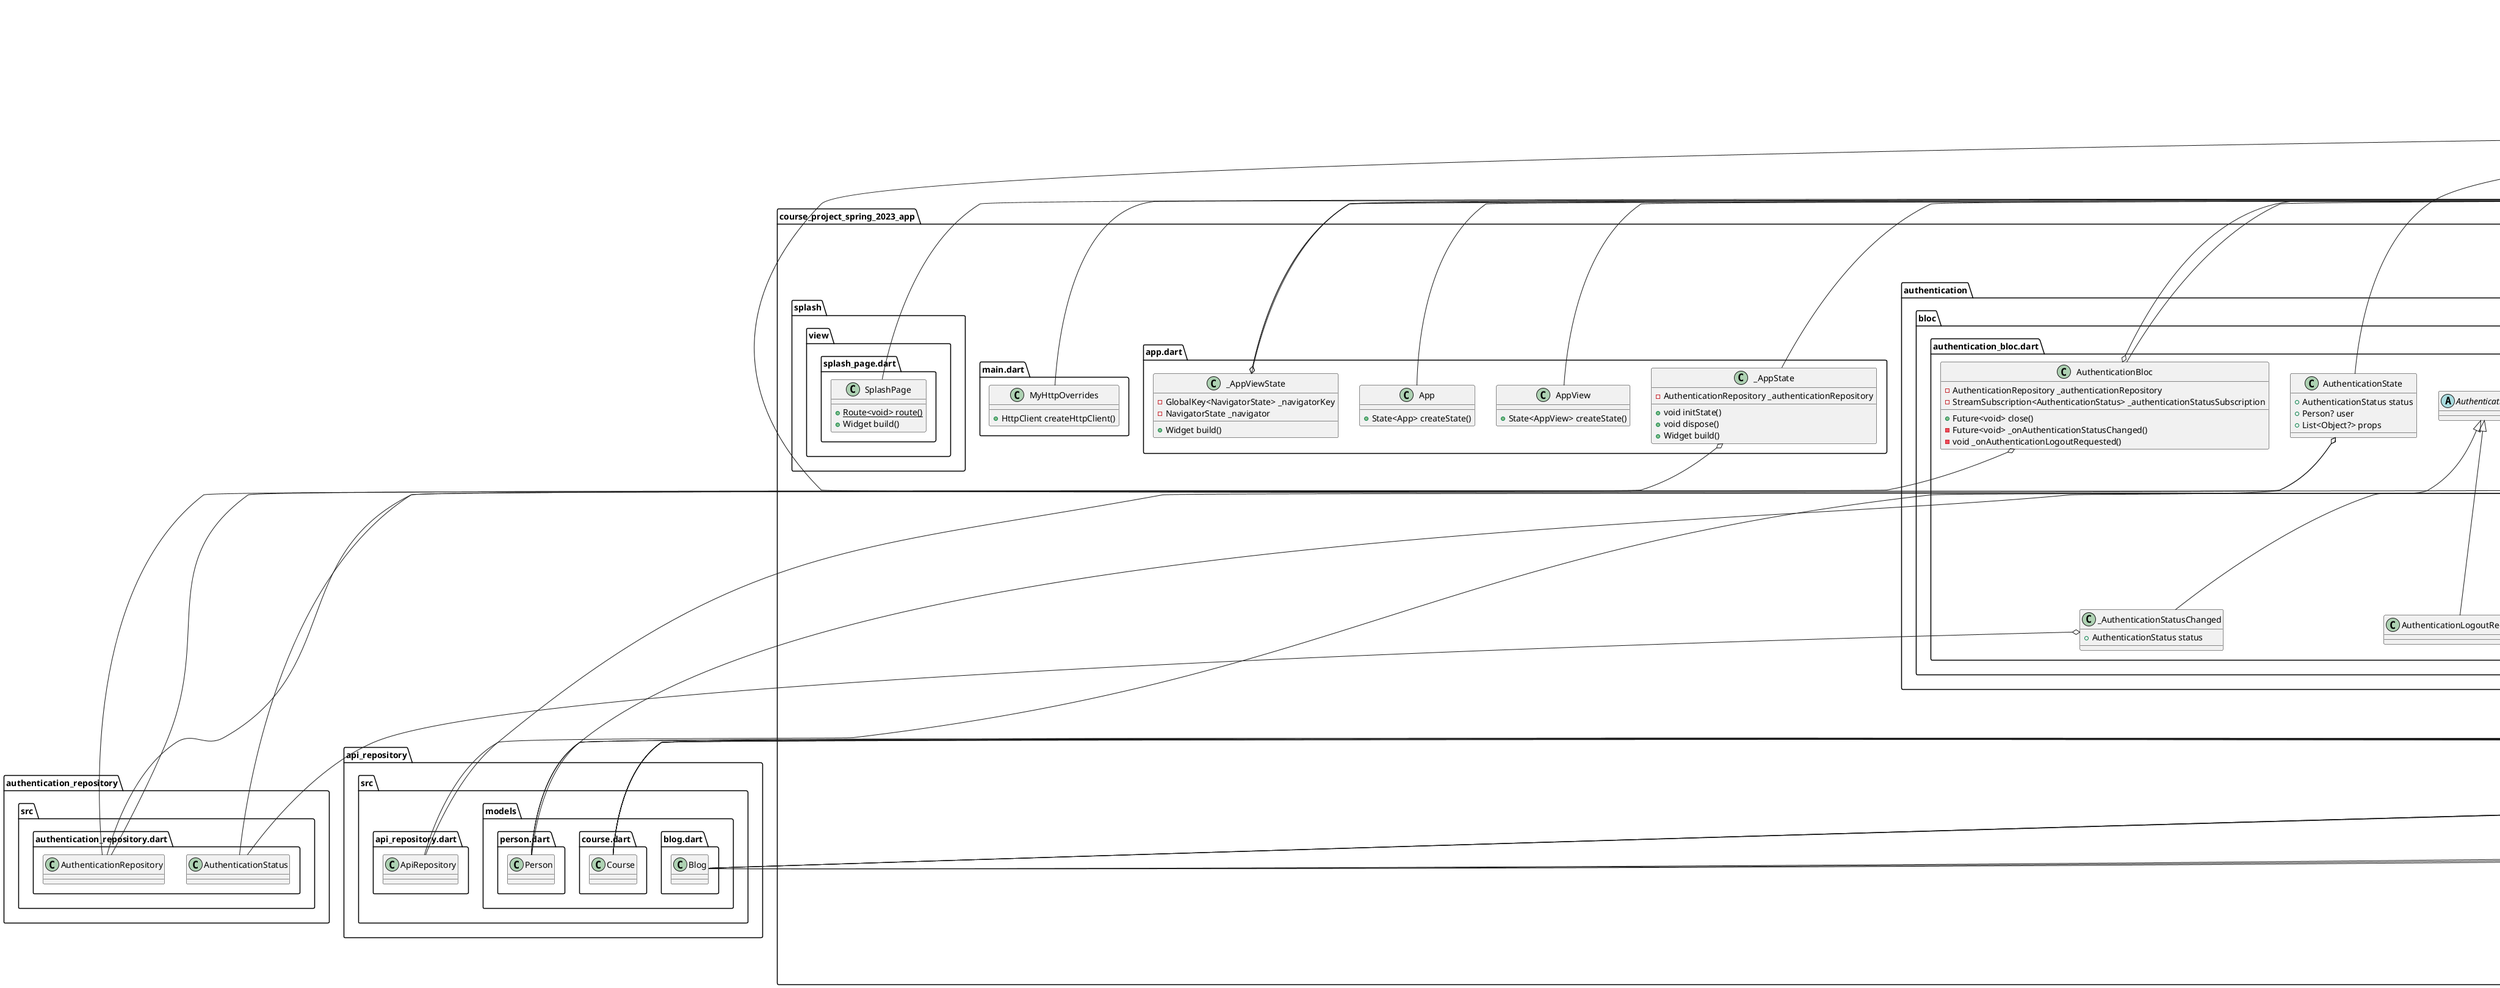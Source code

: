 @startuml flutterApp
set namespaceSeparator ::

class "course_project_spring_2023_app::app.dart::App" {
  +State<App> createState()
}

"flutter::src::widgets::framework.dart::StatefulWidget" <|-- "course_project_spring_2023_app::app.dart::App"

class "course_project_spring_2023_app::app.dart::_AppState" {
  -AuthenticationRepository _authenticationRepository
  +void initState()
  +void dispose()
  +Widget build()
}

"course_project_spring_2023_app::app.dart::_AppState" o-- "authentication_repository::src::authentication_repository.dart::AuthenticationRepository"
"flutter::src::widgets::framework.dart::State" <|-- "course_project_spring_2023_app::app.dart::_AppState"

class "course_project_spring_2023_app::app.dart::AppView" {
  +State<AppView> createState()
}

"flutter::src::widgets::framework.dart::StatefulWidget" <|-- "course_project_spring_2023_app::app.dart::AppView"

class "course_project_spring_2023_app::app.dart::_AppViewState" {
  -GlobalKey<NavigatorState> _navigatorKey
  -NavigatorState _navigator
  +Widget build()
}

"course_project_spring_2023_app::app.dart::_AppViewState" o-- "flutter::src::widgets::framework.dart::GlobalKey<NavigatorState>"
"course_project_spring_2023_app::app.dart::_AppViewState" o-- "flutter::src::widgets::navigator.dart::NavigatorState"
"flutter::src::widgets::framework.dart::State" <|-- "course_project_spring_2023_app::app.dart::_AppViewState"

class "course_project_spring_2023_app::authentication::bloc::authentication_bloc.dart::AuthenticationBloc" {
  -AuthenticationRepository _authenticationRepository
  -StreamSubscription<AuthenticationStatus> _authenticationStatusSubscription
  +Future<void> close()
  -Future<void> _onAuthenticationStatusChanged()
  -void _onAuthenticationLogoutRequested()
}

"course_project_spring_2023_app::authentication::bloc::authentication_bloc.dart::AuthenticationBloc" o-- "authentication_repository::src::authentication_repository.dart::AuthenticationRepository"
"course_project_spring_2023_app::authentication::bloc::authentication_bloc.dart::AuthenticationBloc" o-- "dart::async::StreamSubscription<AuthenticationStatus>"
"bloc::src::bloc.dart::Bloc" <|-- "course_project_spring_2023_app::authentication::bloc::authentication_bloc.dart::AuthenticationBloc"

abstract class "course_project_spring_2023_app::authentication::bloc::authentication_bloc.dart::AuthenticationEvent" {
}

class "course_project_spring_2023_app::authentication::bloc::authentication_bloc.dart::_AuthenticationStatusChanged" {
  +AuthenticationStatus status
}

"course_project_spring_2023_app::authentication::bloc::authentication_bloc.dart::_AuthenticationStatusChanged" o-- "authentication_repository::src::authentication_repository.dart::AuthenticationStatus"
"course_project_spring_2023_app::authentication::bloc::authentication_bloc.dart::AuthenticationEvent" <|-- "course_project_spring_2023_app::authentication::bloc::authentication_bloc.dart::_AuthenticationStatusChanged"

class "course_project_spring_2023_app::authentication::bloc::authentication_bloc.dart::AuthenticationLogoutRequested" {
}

"course_project_spring_2023_app::authentication::bloc::authentication_bloc.dart::AuthenticationEvent" <|-- "course_project_spring_2023_app::authentication::bloc::authentication_bloc.dart::AuthenticationLogoutRequested"

class "course_project_spring_2023_app::authentication::bloc::authentication_bloc.dart::AuthenticationState" {
  +AuthenticationStatus status
  +Person? user
  +List<Object?> props
}

"course_project_spring_2023_app::authentication::bloc::authentication_bloc.dart::AuthenticationState" o-- "authentication_repository::src::authentication_repository.dart::AuthenticationStatus"
"course_project_spring_2023_app::authentication::bloc::authentication_bloc.dart::AuthenticationState" o-- "api_repository::src::models::person.dart::Person"
"equatable::src::equatable.dart::Equatable" <|-- "course_project_spring_2023_app::authentication::bloc::authentication_bloc.dart::AuthenticationState"

class "course_project_spring_2023_app::home::bloc::blog::blog_bloc.dart::BlogBloc" {
  -ApiRepository _apiRepository
  -StreamSubscription<List<Blog>> _blogsSubscription
  +Future<void> close()
  -void _onBlogsChanged()
  -void _onTokenChanged()
  -void _onBlogDeleted()
  -void _onBlogAdded()
  -void _onBlogUpdated()
}

"course_project_spring_2023_app::home::bloc::blog::blog_bloc.dart::BlogBloc" o-- "api_repository::src::api_repository.dart::ApiRepository"
"course_project_spring_2023_app::home::bloc::blog::blog_bloc.dart::BlogBloc" o-- "dart::async::StreamSubscription<List<Blog>>"
"bloc::src::bloc.dart::Bloc" <|-- "course_project_spring_2023_app::home::bloc::blog::blog_bloc.dart::BlogBloc"

abstract class "course_project_spring_2023_app::home::bloc::blog::blog_bloc.dart::BlogEvent" {
  +List<Object> props
}

"equatable::src::equatable.dart::Equatable" <|-- "course_project_spring_2023_app::home::bloc::blog::blog_bloc.dart::BlogEvent"

class "course_project_spring_2023_app::home::bloc::blog::blog_bloc.dart::_BlogsChanged" {
  +List<Blog> blogs
  +List<Object> props
}

"course_project_spring_2023_app::home::bloc::blog::blog_bloc.dart::BlogEvent" <|-- "course_project_spring_2023_app::home::bloc::blog::blog_bloc.dart::_BlogsChanged"

class "course_project_spring_2023_app::home::bloc::blog::blog_bloc.dart::TokenChanged" {
  +String token
  +List<Object> props
}

"course_project_spring_2023_app::home::bloc::blog::blog_bloc.dart::BlogEvent" <|-- "course_project_spring_2023_app::home::bloc::blog::blog_bloc.dart::TokenChanged"

class "course_project_spring_2023_app::home::bloc::blog::blog_bloc.dart::BlogsRefresh" {
}

"course_project_spring_2023_app::home::bloc::blog::blog_bloc.dart::BlogEvent" <|-- "course_project_spring_2023_app::home::bloc::blog::blog_bloc.dart::BlogsRefresh"

class "course_project_spring_2023_app::home::bloc::blog::blog_bloc.dart::BlogsLoad" {
}

"course_project_spring_2023_app::home::bloc::blog::blog_bloc.dart::BlogEvent" <|-- "course_project_spring_2023_app::home::bloc::blog::blog_bloc.dart::BlogsLoad"

class "course_project_spring_2023_app::home::bloc::blog::blog_bloc.dart::BlogDeleted" {
  +Blog blog
  +List<Object> props
}

"course_project_spring_2023_app::home::bloc::blog::blog_bloc.dart::BlogDeleted" o-- "api_repository::src::models::blog.dart::Blog"
"course_project_spring_2023_app::home::bloc::blog::blog_bloc.dart::BlogEvent" <|-- "course_project_spring_2023_app::home::bloc::blog::blog_bloc.dart::BlogDeleted"

class "course_project_spring_2023_app::home::bloc::blog::blog_bloc.dart::BlogUpdated" {
  +Blog blog
  +List<Object> props
}

"course_project_spring_2023_app::home::bloc::blog::blog_bloc.dart::BlogUpdated" o-- "api_repository::src::models::blog.dart::Blog"
"course_project_spring_2023_app::home::bloc::blog::blog_bloc.dart::BlogEvent" <|-- "course_project_spring_2023_app::home::bloc::blog::blog_bloc.dart::BlogUpdated"

class "course_project_spring_2023_app::home::bloc::blog::blog_bloc.dart::BlogAdded" {
  +Blog blog
  +List<Object> props
}

"course_project_spring_2023_app::home::bloc::blog::blog_bloc.dart::BlogAdded" o-- "api_repository::src::models::blog.dart::Blog"
"course_project_spring_2023_app::home::bloc::blog::blog_bloc.dart::BlogEvent" <|-- "course_project_spring_2023_app::home::bloc::blog::blog_bloc.dart::BlogAdded"

class "course_project_spring_2023_app::home::bloc::blog::blog_bloc.dart::BlogState" {
  +List<Blog> blogs
  +String token
  +int added
  +List<Object> props
  +BlogState copyWith()
}

"equatable::src::equatable.dart::Equatable" <|-- "course_project_spring_2023_app::home::bloc::blog::blog_bloc.dart::BlogState"

class "course_project_spring_2023_app::home::bloc::blog::blog_bloc.dart::Loading" {
}

"course_project_spring_2023_app::home::bloc::blog::blog_bloc.dart::BlogState" <|-- "course_project_spring_2023_app::home::bloc::blog::blog_bloc.dart::Loading"

class "course_project_spring_2023_app::home::bloc::blog::blog_bloc.dart::Loaded" {
  +List<Blog> items
}

"course_project_spring_2023_app::home::bloc::blog::blog_bloc.dart::BlogState" <|-- "course_project_spring_2023_app::home::bloc::blog::blog_bloc.dart::Loaded"

class "course_project_spring_2023_app::home::bloc::blog::blog_bloc.dart::Refresh" {
}

"course_project_spring_2023_app::home::bloc::blog::blog_bloc.dart::BlogState" <|-- "course_project_spring_2023_app::home::bloc::blog::blog_bloc.dart::Refresh"

class "course_project_spring_2023_app::home::bloc::course::course_bloc.dart::CourseBloc" {
  -ApiRepository _apiRepository
  -StreamSubscription<List<Course>> _blogsSubscription
  -void _onCoursesChanged()
  -void _onTokenChangedCourse()
  -void _onAddCourseToUser()
  -void _onCourseAdded()
  -void _onCourseUpdated()
  -void _onCourseRemoved()
}

"course_project_spring_2023_app::home::bloc::course::course_bloc.dart::CourseBloc" o-- "api_repository::src::api_repository.dart::ApiRepository"
"course_project_spring_2023_app::home::bloc::course::course_bloc.dart::CourseBloc" o-- "dart::async::StreamSubscription<List<Course>>"
"bloc::src::bloc.dart::Bloc" <|-- "course_project_spring_2023_app::home::bloc::course::course_bloc.dart::CourseBloc"

abstract class "course_project_spring_2023_app::home::bloc::course::course_bloc.dart::CourseEvent" {
  +List<Object> props
}

"equatable::src::equatable.dart::Equatable" <|-- "course_project_spring_2023_app::home::bloc::course::course_bloc.dart::CourseEvent"

class "course_project_spring_2023_app::home::bloc::course::course_bloc.dart::TokenChangedCourse" {
  +String token
  +List<Object> props
}

"course_project_spring_2023_app::home::bloc::course::course_bloc.dart::CourseEvent" <|-- "course_project_spring_2023_app::home::bloc::course::course_bloc.dart::TokenChangedCourse"

class "course_project_spring_2023_app::home::bloc::course::course_bloc.dart::_CoursesChanged" {
  +List<Course> courses
  +List<Object> props
}

"course_project_spring_2023_app::home::bloc::course::course_bloc.dart::CourseEvent" <|-- "course_project_spring_2023_app::home::bloc::course::course_bloc.dart::_CoursesChanged"

class "course_project_spring_2023_app::home::bloc::course::course_bloc.dart::AddCourseToUser" {
  +Course course
  +List<Object> props
}

"course_project_spring_2023_app::home::bloc::course::course_bloc.dart::AddCourseToUser" o-- "api_repository::src::models::course.dart::Course"
"course_project_spring_2023_app::home::bloc::course::course_bloc.dart::CourseEvent" <|-- "course_project_spring_2023_app::home::bloc::course::course_bloc.dart::AddCourseToUser"

class "course_project_spring_2023_app::home::bloc::course::course_bloc.dart::CourseAdded" {
  +Course course
  +List<Object> props
}

"course_project_spring_2023_app::home::bloc::course::course_bloc.dart::CourseAdded" o-- "api_repository::src::models::course.dart::Course"
"course_project_spring_2023_app::home::bloc::course::course_bloc.dart::CourseEvent" <|-- "course_project_spring_2023_app::home::bloc::course::course_bloc.dart::CourseAdded"

class "course_project_spring_2023_app::home::bloc::course::course_bloc.dart::CourseUpdated" {
  +Course course
  +List<Object> props
}

"course_project_spring_2023_app::home::bloc::course::course_bloc.dart::CourseUpdated" o-- "api_repository::src::models::course.dart::Course"
"course_project_spring_2023_app::home::bloc::course::course_bloc.dart::CourseEvent" <|-- "course_project_spring_2023_app::home::bloc::course::course_bloc.dart::CourseUpdated"

class "course_project_spring_2023_app::home::bloc::course::course_bloc.dart::CourseRemoved" {
  +Course course
  +List<Object> props
}

"course_project_spring_2023_app::home::bloc::course::course_bloc.dart::CourseRemoved" o-- "api_repository::src::models::course.dart::Course"
"course_project_spring_2023_app::home::bloc::course::course_bloc.dart::CourseEvent" <|-- "course_project_spring_2023_app::home::bloc::course::course_bloc.dart::CourseRemoved"

class "course_project_spring_2023_app::home::bloc::course::course_bloc.dart::CourseState" {
  +List<Course> courses
  +String token
  +CourseState copyWith()
}

class "course_project_spring_2023_app::home::bloc::home_bloc.dart::HomeBloc" {
  -void _onNewScreenSelected()
  -void _onIsNewUserChanged()
  -void _onUpdateUserData()
  -void _onFirstNameChanged()
  -void _onLastNameChanged()
  -void _onWeightChanged()
  -void _onHeightChanged()
  -void _onGenderChanged()
  -void _onBirthDateChanged()
  -void _onNewUserDataSubmitted()
  -void _onUpsertUser()
  -void _onCoursesChanged()
}

"bloc::src::bloc.dart::Bloc" <|-- "course_project_spring_2023_app::home::bloc::home_bloc.dart::HomeBloc"

class "course_project_spring_2023_app::home::bloc::home_bloc.dart::HomeTab" {
  +int index
  {static} +List<HomeTab> values
  {static} +HomeTab blog
  {static} +HomeTab course
  {static} +HomeTab profile
}

"course_project_spring_2023_app::home::bloc::home_bloc.dart::HomeTab" o-- "course_project_spring_2023_app::home::bloc::home_bloc.dart::HomeTab"
"dart::core::Enum" <|-- "course_project_spring_2023_app::home::bloc::home_bloc.dart::HomeTab"

class "course_project_spring_2023_app::home::bloc::home_bloc.dart::Gender" {
  +int index
  {static} +List<Gender> values
  {static} +Gender male
  {static} +Gender female
}

"course_project_spring_2023_app::home::bloc::home_bloc.dart::Gender" o-- "course_project_spring_2023_app::home::bloc::home_bloc.dart::Gender"
"dart::core::Enum" <|-- "course_project_spring_2023_app::home::bloc::home_bloc.dart::Gender"

class "course_project_spring_2023_app::home::bloc::home_bloc.dart::BlogsState" {
  +int index
  {static} +List<BlogsState> values
  {static} +BlogsState loading
  {static} +BlogsState loaded
}

"course_project_spring_2023_app::home::bloc::home_bloc.dart::BlogsState" o-- "course_project_spring_2023_app::home::bloc::home_bloc.dart::BlogsState"
"dart::core::Enum" <|-- "course_project_spring_2023_app::home::bloc::home_bloc.dart::BlogsState"

abstract class "course_project_spring_2023_app::home::bloc::home_bloc.dart::HomeEvent" {
  +List<Object> props
}

"equatable::src::equatable.dart::Equatable" <|-- "course_project_spring_2023_app::home::bloc::home_bloc.dart::HomeEvent"

class "course_project_spring_2023_app::home::bloc::home_bloc.dart::NewScreenSelected" {
  -HomeTab _value
  +List<Object> props
}

"course_project_spring_2023_app::home::bloc::home_bloc.dart::NewScreenSelected" o-- "course_project_spring_2023_app::home::bloc::home_bloc.dart::HomeTab"
"course_project_spring_2023_app::home::bloc::home_bloc.dart::HomeEvent" <|-- "course_project_spring_2023_app::home::bloc::home_bloc.dart::NewScreenSelected"

class "course_project_spring_2023_app::home::bloc::home_bloc.dart::IsNewUserChanged" {
  -bool _value
  +List<Object> props
}

"course_project_spring_2023_app::home::bloc::home_bloc.dart::HomeEvent" <|-- "course_project_spring_2023_app::home::bloc::home_bloc.dart::IsNewUserChanged"

class "course_project_spring_2023_app::home::bloc::home_bloc.dart::UpdateUserData" {
  -Person _value
  +List<Object> props
}

"course_project_spring_2023_app::home::bloc::home_bloc.dart::UpdateUserData" o-- "api_repository::src::models::person.dart::Person"
"course_project_spring_2023_app::home::bloc::home_bloc.dart::HomeEvent" <|-- "course_project_spring_2023_app::home::bloc::home_bloc.dart::UpdateUserData"

class "course_project_spring_2023_app::home::bloc::home_bloc.dart::FirstNameChanged" {
  -String _value
  +List<Object> props
}

"course_project_spring_2023_app::home::bloc::home_bloc.dart::HomeEvent" <|-- "course_project_spring_2023_app::home::bloc::home_bloc.dart::FirstNameChanged"

class "course_project_spring_2023_app::home::bloc::home_bloc.dart::LastNameChanged" {
  -String _value
  +List<Object> props
}

"course_project_spring_2023_app::home::bloc::home_bloc.dart::HomeEvent" <|-- "course_project_spring_2023_app::home::bloc::home_bloc.dart::LastNameChanged"

class "course_project_spring_2023_app::home::bloc::home_bloc.dart::WeightChanged" {
  -String _value
  +List<Object> props
}

"course_project_spring_2023_app::home::bloc::home_bloc.dart::HomeEvent" <|-- "course_project_spring_2023_app::home::bloc::home_bloc.dart::WeightChanged"

class "course_project_spring_2023_app::home::bloc::home_bloc.dart::HeightChanged" {
  -String _value
  +List<Object> props
}

"course_project_spring_2023_app::home::bloc::home_bloc.dart::HomeEvent" <|-- "course_project_spring_2023_app::home::bloc::home_bloc.dart::HeightChanged"

class "course_project_spring_2023_app::home::bloc::home_bloc.dart::BirthDateChanged" {
  -DateTime _value
  +List<Object> props
}

"course_project_spring_2023_app::home::bloc::home_bloc.dart::HomeEvent" <|-- "course_project_spring_2023_app::home::bloc::home_bloc.dart::BirthDateChanged"

class "course_project_spring_2023_app::home::bloc::home_bloc.dart::GenderChanged" {
  -String _value
  +List<Object> props
}

"course_project_spring_2023_app::home::bloc::home_bloc.dart::HomeEvent" <|-- "course_project_spring_2023_app::home::bloc::home_bloc.dart::GenderChanged"

class "course_project_spring_2023_app::home::bloc::home_bloc.dart::NewUserDataSubmitted" {
}

"course_project_spring_2023_app::home::bloc::home_bloc.dart::HomeEvent" <|-- "course_project_spring_2023_app::home::bloc::home_bloc.dart::NewUserDataSubmitted"

class "course_project_spring_2023_app::home::bloc::home_bloc.dart::UpdateBlogsRequested" {
}

"course_project_spring_2023_app::home::bloc::home_bloc.dart::HomeEvent" <|-- "course_project_spring_2023_app::home::bloc::home_bloc.dart::UpdateBlogsRequested"

class "course_project_spring_2023_app::home::bloc::home_bloc.dart::UpsertUser" {
  +Person user
  +List<Object> props
}

"course_project_spring_2023_app::home::bloc::home_bloc.dart::UpsertUser" o-- "api_repository::src::models::person.dart::Person"
"course_project_spring_2023_app::home::bloc::home_bloc.dart::HomeEvent" <|-- "course_project_spring_2023_app::home::bloc::home_bloc.dart::UpsertUser"

class "course_project_spring_2023_app::home::bloc::home_bloc.dart::CoursesChanged" {
  +List<Course> courses
  +List<Object> props
}

"course_project_spring_2023_app::home::bloc::home_bloc.dart::HomeEvent" <|-- "course_project_spring_2023_app::home::bloc::home_bloc.dart::CoursesChanged"

class "course_project_spring_2023_app::home::bloc::home_bloc.dart::HomeState" {
  +Person? user
  +HomeTab value
  +bool isNewUser
  +FirstName firstName
  +LastName lastName
  +bool isDataFieldsValid
  +DateTime? birthDate
  +Weight weight
  +Height height
  +String gender
  +FormzSubmissionStatus status
  +List<Blog> blogs
  +List<Course> courses
  +List<Object?> props
  +HomeState copyWith()
}

"course_project_spring_2023_app::home::bloc::home_bloc.dart::HomeState" o-- "api_repository::src::models::person.dart::Person"
"course_project_spring_2023_app::home::bloc::home_bloc.dart::HomeState" o-- "course_project_spring_2023_app::home::bloc::home_bloc.dart::HomeTab"
"course_project_spring_2023_app::home::bloc::home_bloc.dart::HomeState" o-- "course_project_spring_2023_app::home::models::first_name.dart::FirstName"
"course_project_spring_2023_app::home::bloc::home_bloc.dart::HomeState" o-- "course_project_spring_2023_app::home::models::last_name.dart::LastName"
"course_project_spring_2023_app::home::bloc::home_bloc.dart::HomeState" o-- "course_project_spring_2023_app::home::models::weight.dart::Weight"
"course_project_spring_2023_app::home::bloc::home_bloc.dart::HomeState" o-- "course_project_spring_2023_app::home::models::height.dart::Height"
"course_project_spring_2023_app::home::bloc::home_bloc.dart::HomeState" o-- "formz::formz.dart::FormzSubmissionStatus"
"equatable::src::equatable.dart::Equatable" <|-- "course_project_spring_2023_app::home::bloc::home_bloc.dart::HomeState"

class "course_project_spring_2023_app::home::models::first_name.dart::FirstName" {
  +FirstNameValidationError? validator()
}

"formz::formz.dart::FormzInput" <|-- "course_project_spring_2023_app::home::models::first_name.dart::FirstName"

class "course_project_spring_2023_app::home::models::first_name.dart::FirstNameValidationError" {
  +int index
  {static} +List<FirstNameValidationError> values
  {static} +FirstNameValidationError empty
}

"course_project_spring_2023_app::home::models::first_name.dart::FirstNameValidationError" o-- "course_project_spring_2023_app::home::models::first_name.dart::FirstNameValidationError"
"dart::core::Enum" <|-- "course_project_spring_2023_app::home::models::first_name.dart::FirstNameValidationError"

class "course_project_spring_2023_app::home::models::height.dart::Height" {
  +HeightValidationError? validator()
}

"formz::formz.dart::FormzInput" <|-- "course_project_spring_2023_app::home::models::height.dart::Height"

class "course_project_spring_2023_app::home::models::height.dart::HeightValidationError" {
  +int index
  {static} +List<HeightValidationError> values
  {static} +HeightValidationError empty
  {static} +HeightValidationError negative
  {static} +HeightValidationError zero
  {static} +HeightValidationError text
  {static} +HeightValidationError short
  {static} +HeightValidationError invalid
}

"course_project_spring_2023_app::home::models::height.dart::HeightValidationError" o-- "course_project_spring_2023_app::home::models::height.dart::HeightValidationError"
"dart::core::Enum" <|-- "course_project_spring_2023_app::home::models::height.dart::HeightValidationError"

class "course_project_spring_2023_app::home::models::last_name.dart::LastName" {
  +LastNameValidationError? validator()
}

"formz::formz.dart::FormzInput" <|-- "course_project_spring_2023_app::home::models::last_name.dart::LastName"

class "course_project_spring_2023_app::home::models::last_name.dart::LastNameValidationError" {
  +int index
  {static} +List<LastNameValidationError> values
  {static} +LastNameValidationError empty
}

"course_project_spring_2023_app::home::models::last_name.dart::LastNameValidationError" o-- "course_project_spring_2023_app::home::models::last_name.dart::LastNameValidationError"
"dart::core::Enum" <|-- "course_project_spring_2023_app::home::models::last_name.dart::LastNameValidationError"

class "course_project_spring_2023_app::home::models::weight.dart::Weight" {
  +WeightValidationError? validator()
}

"formz::formz.dart::FormzInput" <|-- "course_project_spring_2023_app::home::models::weight.dart::Weight"

class "course_project_spring_2023_app::home::models::weight.dart::WeightValidationError" {
  +int index
  {static} +List<WeightValidationError> values
  {static} +WeightValidationError empty
  {static} +WeightValidationError negative
  {static} +WeightValidationError zero
  {static} +WeightValidationError text
  {static} +WeightValidationError short
  {static} +WeightValidationError invalid
}

"course_project_spring_2023_app::home::models::weight.dart::WeightValidationError" o-- "course_project_spring_2023_app::home::models::weight.dart::WeightValidationError"
"dart::core::Enum" <|-- "course_project_spring_2023_app::home::models::weight.dart::WeightValidationError"

class "course_project_spring_2023_app::home::view::blog_page.dart::BlogPage" {
  -Blog _blog
  -Widget _image
  -String _time
  +Widget build()
}

"course_project_spring_2023_app::home::view::blog_page.dart::BlogPage" o-- "api_repository::src::models::blog.dart::Blog"
"course_project_spring_2023_app::home::view::blog_page.dart::BlogPage" o-- "flutter::src::widgets::framework.dart::Widget"
"flutter::src::widgets::framework.dart::StatelessWidget" <|-- "course_project_spring_2023_app::home::view::blog_page.dart::BlogPage"

class "course_project_spring_2023_app::home::view::blog_page_add_edit.dart::BlogPageAddEdit" {
  +Blog? blog
  +State<BlogPageAddEdit> createState()
}

"course_project_spring_2023_app::home::view::blog_page_add_edit.dart::BlogPageAddEdit" o-- "api_repository::src::models::blog.dart::Blog"
"flutter::src::widgets::framework.dart::StatefulWidget" <|-- "course_project_spring_2023_app::home::view::blog_page_add_edit.dart::BlogPageAddEdit"

class "course_project_spring_2023_app::home::view::blog_page_add_edit.dart::_BlogPageAddEditState" {
  -Blog? _blog
  -String _name
  -String _content
  -List<Tag> _tags
  -String _tag
  -TextEditingController _nameController
  -TextEditingController _contentController
  +String AddUpdateBtn
  +void initState()
  +void dispose()
  +Widget build()
}

"course_project_spring_2023_app::home::view::blog_page_add_edit.dart::_BlogPageAddEditState" o-- "api_repository::src::models::blog.dart::Blog"
"course_project_spring_2023_app::home::view::blog_page_add_edit.dart::_BlogPageAddEditState" o-- "flutter::src::widgets::editable_text.dart::TextEditingController"
"flutter::src::widgets::framework.dart::State" <|-- "course_project_spring_2023_app::home::view::blog_page_add_edit.dart::_BlogPageAddEditState"

class "course_project_spring_2023_app::home::view::blog_view.dart::BlogView" {
  +State<BlogView> createState()
}

"flutter::src::widgets::framework.dart::StatefulWidget" <|-- "course_project_spring_2023_app::home::view::blog_view.dart::BlogView"

class "course_project_spring_2023_app::home::view::blog_view.dart::_BlogViewState" {
  -dynamic _apiRepository
  +void initState()
  +void dispose()
  +Widget build()
}

"flutter::src::widgets::framework.dart::State" <|-- "course_project_spring_2023_app::home::view::blog_view.dart::_BlogViewState"

class "course_project_spring_2023_app::home::view::blog_view.dart::_Blogs" {
  +List<Widget> images
  +List<String> times
  -Blog _blog
  +Widget build()
}

"course_project_spring_2023_app::home::view::blog_view.dart::_Blogs" o-- "api_repository::src::models::blog.dart::Blog"
"flutter::src::widgets::framework.dart::StatelessWidget" <|-- "course_project_spring_2023_app::home::view::blog_view.dart::_Blogs"

class "course_project_spring_2023_app::home::view::course_page.dart::CoursePage" {
  +bool isFromUserPage
  -Course _course
  -Widget _image
  -List<int>? _approaches
  +Widget build()
}

"course_project_spring_2023_app::home::view::course_page.dart::CoursePage" o-- "api_repository::src::models::course.dart::Course"
"course_project_spring_2023_app::home::view::course_page.dart::CoursePage" o-- "flutter::src::widgets::framework.dart::Widget"
"flutter::src::widgets::framework.dart::StatelessWidget" <|-- "course_project_spring_2023_app::home::view::course_page.dart::CoursePage"

class "course_project_spring_2023_app::home::view::course_page_add_edit.dart::CoursePageAddEdit" {
  +Course? course
  +State<CoursePageAddEdit> createState()
}

"course_project_spring_2023_app::home::view::course_page_add_edit.dart::CoursePageAddEdit" o-- "api_repository::src::models::course.dart::Course"
"flutter::src::widgets::framework.dart::StatefulWidget" <|-- "course_project_spring_2023_app::home::view::course_page_add_edit.dart::CoursePageAddEdit"

class "course_project_spring_2023_app::home::view::course_page_add_edit.dart::_CoursePageAddEditState" {
  -TextEditingController _nameController
  +Course? course
  -List<Exercise> _exercises
  -String _exercise
  +void initState()
  +void dispose()
  +Widget build()
}

"course_project_spring_2023_app::home::view::course_page_add_edit.dart::_CoursePageAddEditState" o-- "flutter::src::widgets::editable_text.dart::TextEditingController"
"course_project_spring_2023_app::home::view::course_page_add_edit.dart::_CoursePageAddEditState" o-- "api_repository::src::models::course.dart::Course"
"flutter::src::widgets::framework.dart::State" <|-- "course_project_spring_2023_app::home::view::course_page_add_edit.dart::_CoursePageAddEditState"

class "course_project_spring_2023_app::home::view::course_view.dart::CourseView" {
  +State<CourseView> createState()
}

"flutter::src::widgets::framework.dart::StatefulWidget" <|-- "course_project_spring_2023_app::home::view::course_view.dart::CourseView"

class "course_project_spring_2023_app::home::view::course_view.dart::_CourseViewState" {
  -dynamic _apiRepository
  +void initState()
  +void dispose()
  +Widget build()
}

"flutter::src::widgets::framework.dart::State" <|-- "course_project_spring_2023_app::home::view::course_view.dart::_CourseViewState"

class "course_project_spring_2023_app::home::view::course_view.dart::_Courses" {
  +Widget build()
}

"flutter::src::widgets::framework.dart::StatelessWidget" <|-- "course_project_spring_2023_app::home::view::course_view.dart::_Courses"

class "course_project_spring_2023_app::home::view::home_page.dart::HomePage" {
  {static} +Route<void> route()
  +Widget build()
}

"flutter::src::widgets::framework.dart::StatelessWidget" <|-- "course_project_spring_2023_app::home::view::home_page.dart::HomePage"

class "course_project_spring_2023_app::home::view::home_page.dart::HomeView" {
  +Widget build()
}

"flutter::src::widgets::framework.dart::StatelessWidget" <|-- "course_project_spring_2023_app::home::view::home_page.dart::HomeView"

class "course_project_spring_2023_app::home::view::home_page.dart::_HomeTabButton" {
  +HomeTab groupValue
  +HomeTab value
  +Widget icon
  +String label
  +Widget build()
}

"course_project_spring_2023_app::home::view::home_page.dart::_HomeTabButton" o-- "course_project_spring_2023_app::home::bloc::home_bloc.dart::HomeTab"
"course_project_spring_2023_app::home::view::home_page.dart::_HomeTabButton" o-- "flutter::src::widgets::framework.dart::Widget"
"flutter::src::widgets::framework.dart::StatelessWidget" <|-- "course_project_spring_2023_app::home::view::home_page.dart::_HomeTabButton"

class "course_project_spring_2023_app::home::view::profile_view.dart::ProfileView" {
  +Map<String, Widget> images
  +Widget build()
}

"flutter::src::widgets::framework.dart::StatelessWidget" <|-- "course_project_spring_2023_app::home::view::profile_view.dart::ProfileView"

class "course_project_spring_2023_app::home::view::profile_view.dart::_FirstNameInput" {
  +Widget build()
}

"flutter::src::widgets::framework.dart::StatelessWidget" <|-- "course_project_spring_2023_app::home::view::profile_view.dart::_FirstNameInput"

class "course_project_spring_2023_app::home::view::profile_view.dart::_LastNameInput" {
  +Widget build()
}

"flutter::src::widgets::framework.dart::StatelessWidget" <|-- "course_project_spring_2023_app::home::view::profile_view.dart::_LastNameInput"

class "course_project_spring_2023_app::home::view::profile_view.dart::_WeightInput" {
  +Widget build()
}

"flutter::src::widgets::framework.dart::StatelessWidget" <|-- "course_project_spring_2023_app::home::view::profile_view.dart::_WeightInput"

class "course_project_spring_2023_app::home::view::profile_view.dart::_HeightInput" {
  +Widget build()
}

"flutter::src::widgets::framework.dart::StatelessWidget" <|-- "course_project_spring_2023_app::home::view::profile_view.dart::_HeightInput"

class "course_project_spring_2023_app::home::view::profile_view.dart::_SendButton" {
  +Widget build()
}

"flutter::src::widgets::framework.dart::StatelessWidget" <|-- "course_project_spring_2023_app::home::view::profile_view.dart::_SendButton"

class "course_project_spring_2023_app::login::bloc::login_bloc.dart::LoginBloc" {
  -AuthenticationRepository _authenticationRepository
  -void _onUsernameChanged()
  -void _onPasswordChanged()
  -void _onSignUpCheckboxChanged()
  -Future<void> _onLoginSubmitted()
  -Future<void> _onSignUpSubmitted()
}

"course_project_spring_2023_app::login::bloc::login_bloc.dart::LoginBloc" o-- "authentication_repository::src::authentication_repository.dart::AuthenticationRepository"
"bloc::src::bloc.dart::Bloc" <|-- "course_project_spring_2023_app::login::bloc::login_bloc.dart::LoginBloc"

abstract class "course_project_spring_2023_app::login::bloc::login_bloc.dart::LoginEvent" {
  +List<Object> props
}

"equatable::src::equatable.dart::Equatable" <|-- "course_project_spring_2023_app::login::bloc::login_bloc.dart::LoginEvent"

class "course_project_spring_2023_app::login::bloc::login_bloc.dart::LoginUsernameChanged" {
  +String username
  +List<Object> props
}

"course_project_spring_2023_app::login::bloc::login_bloc.dart::LoginEvent" <|-- "course_project_spring_2023_app::login::bloc::login_bloc.dart::LoginUsernameChanged"

class "course_project_spring_2023_app::login::bloc::login_bloc.dart::LoginPasswordChanged" {
  +String password
  +List<Object> props
}

"course_project_spring_2023_app::login::bloc::login_bloc.dart::LoginEvent" <|-- "course_project_spring_2023_app::login::bloc::login_bloc.dart::LoginPasswordChanged"

class "course_project_spring_2023_app::login::bloc::login_bloc.dart::SignUpCheckboxChanged" {
  +bool isNewUser
  +List<Object> props
}

"course_project_spring_2023_app::login::bloc::login_bloc.dart::LoginEvent" <|-- "course_project_spring_2023_app::login::bloc::login_bloc.dart::SignUpCheckboxChanged"

class "course_project_spring_2023_app::login::bloc::login_bloc.dart::LoginSubmitted" {
}

"course_project_spring_2023_app::login::bloc::login_bloc.dart::LoginEvent" <|-- "course_project_spring_2023_app::login::bloc::login_bloc.dart::LoginSubmitted"

class "course_project_spring_2023_app::login::bloc::login_bloc.dart::SignUpSumbitted" {
}

"course_project_spring_2023_app::login::bloc::login_bloc.dart::LoginEvent" <|-- "course_project_spring_2023_app::login::bloc::login_bloc.dart::SignUpSumbitted"

class "course_project_spring_2023_app::login::bloc::login_bloc.dart::LoginState" {
  +FormzSubmissionStatus status
  +bool isValid
  +Username username
  +Password password
  +bool isNewUser
  +List<Object> props
  +LoginState copyWith()
}

"course_project_spring_2023_app::login::bloc::login_bloc.dart::LoginState" o-- "formz::formz.dart::FormzSubmissionStatus"
"course_project_spring_2023_app::login::bloc::login_bloc.dart::LoginState" o-- "course_project_spring_2023_app::login::models::username.dart::Username"
"course_project_spring_2023_app::login::bloc::login_bloc.dart::LoginState" o-- "course_project_spring_2023_app::login::models::password.dart::Password"
"equatable::src::equatable.dart::Equatable" <|-- "course_project_spring_2023_app::login::bloc::login_bloc.dart::LoginState"

class "course_project_spring_2023_app::login::models::password.dart::Password" {
  +PasswordValidationError? validator()
}

"formz::formz.dart::FormzInput" <|-- "course_project_spring_2023_app::login::models::password.dart::Password"

class "course_project_spring_2023_app::login::models::password.dart::PasswordValidationError" {
  +int index
  {static} +List<PasswordValidationError> values
  {static} +PasswordValidationError empty
}

"course_project_spring_2023_app::login::models::password.dart::PasswordValidationError" o-- "course_project_spring_2023_app::login::models::password.dart::PasswordValidationError"
"dart::core::Enum" <|-- "course_project_spring_2023_app::login::models::password.dart::PasswordValidationError"

class "course_project_spring_2023_app::login::models::username.dart::Username" {
  +UsernameValidationError? validator()
}

"formz::formz.dart::FormzInput" <|-- "course_project_spring_2023_app::login::models::username.dart::Username"

class "course_project_spring_2023_app::login::models::username.dart::UsernameValidationError" {
  +int index
  {static} +List<UsernameValidationError> values
  {static} +UsernameValidationError empty
}

"course_project_spring_2023_app::login::models::username.dart::UsernameValidationError" o-- "course_project_spring_2023_app::login::models::username.dart::UsernameValidationError"
"dart::core::Enum" <|-- "course_project_spring_2023_app::login::models::username.dart::UsernameValidationError"

class "course_project_spring_2023_app::login::view::login_form.dart::LoginForm" {
  +Widget build()
}

"flutter::src::widgets::framework.dart::StatelessWidget" <|-- "course_project_spring_2023_app::login::view::login_form.dart::LoginForm"

class "course_project_spring_2023_app::login::view::login_form.dart::_UsernameInput" {
  +Widget build()
}

"flutter::src::widgets::framework.dart::StatelessWidget" <|-- "course_project_spring_2023_app::login::view::login_form.dart::_UsernameInput"

class "course_project_spring_2023_app::login::view::login_form.dart::_PasswordInput" {
  +Widget build()
}

"flutter::src::widgets::framework.dart::StatelessWidget" <|-- "course_project_spring_2023_app::login::view::login_form.dart::_PasswordInput"

class "course_project_spring_2023_app::login::view::login_form.dart::_LoginButton" {
  +Widget build()
}

"flutter::src::widgets::framework.dart::StatelessWidget" <|-- "course_project_spring_2023_app::login::view::login_form.dart::_LoginButton"

class "course_project_spring_2023_app::login::view::login_form.dart::_SignUpCheckbox" {
  +Widget build()
}

"flutter::src::widgets::framework.dart::StatelessWidget" <|-- "course_project_spring_2023_app::login::view::login_form.dart::_SignUpCheckbox"

class "course_project_spring_2023_app::login::view::login_page.dart::LoginPage" {
  {static} +Route<void> route()
  +Widget build()
}

"flutter::src::widgets::framework.dart::StatelessWidget" <|-- "course_project_spring_2023_app::login::view::login_page.dart::LoginPage"

class "course_project_spring_2023_app::main.dart::MyHttpOverrides" {
  +HttpClient createHttpClient()
}

"dart::_http::HttpOverrides" <|-- "course_project_spring_2023_app::main.dart::MyHttpOverrides"

class "course_project_spring_2023_app::splash::view::splash_page.dart::SplashPage" {
  {static} +Route<void> route()
  +Widget build()
}

"flutter::src::widgets::framework.dart::StatelessWidget" <|-- "course_project_spring_2023_app::splash::view::splash_page.dart::SplashPage"


@enduml